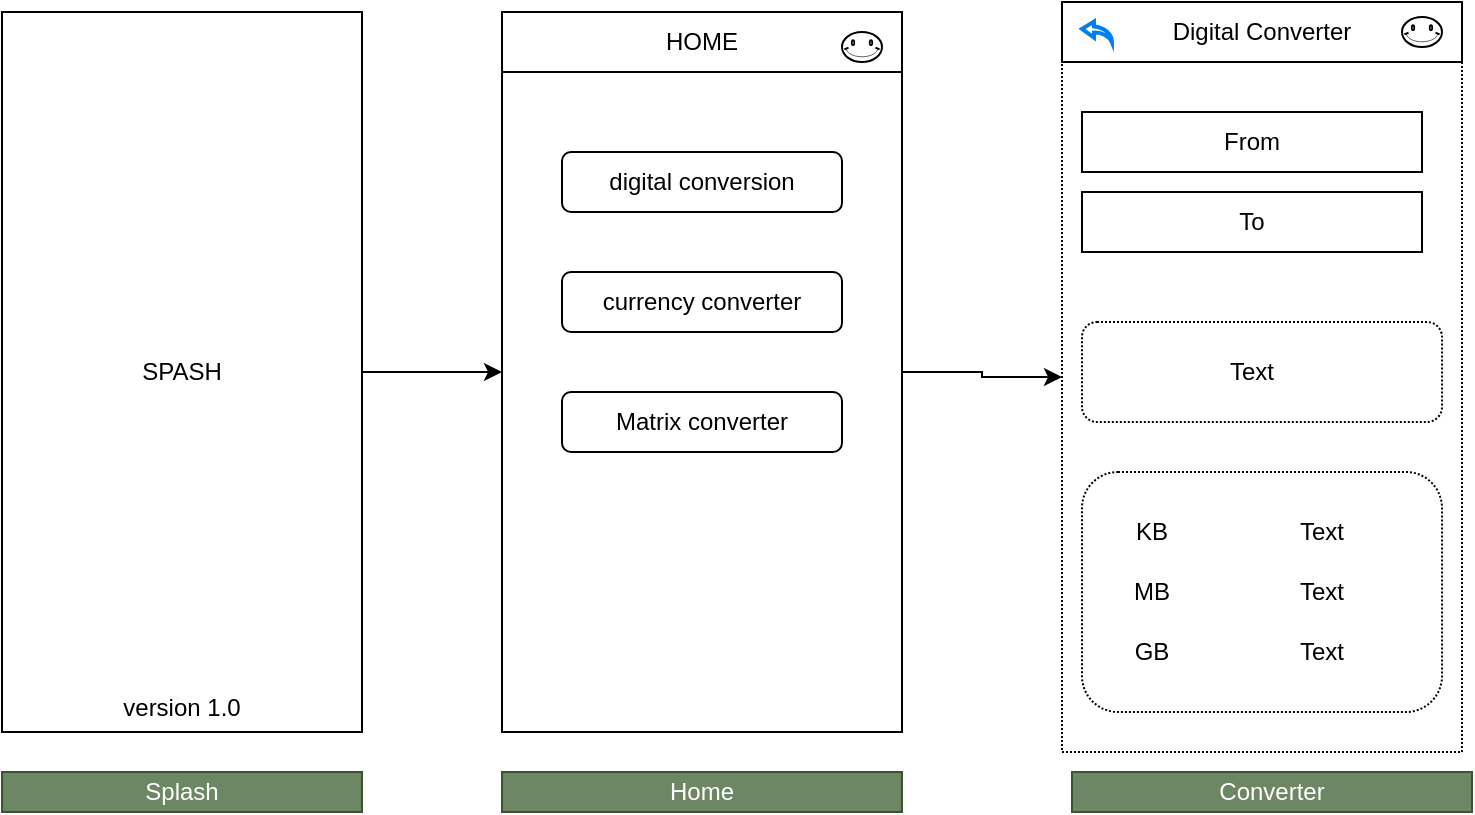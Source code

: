 <mxfile version="13.7.7" type="github">
  <diagram id="ta6PBadzDdm5cl-u1WsI" name="Page-1">
    <mxGraphModel dx="834" dy="664" grid="1" gridSize="10" guides="1" tooltips="1" connect="1" arrows="1" fold="1" page="1" pageScale="1" pageWidth="850" pageHeight="1100" math="0" shadow="0">
      <root>
        <mxCell id="0" />
        <mxCell id="1" parent="0" />
        <mxCell id="POKG0Q2TSCIZMKV6Gm3p-7" style="edgeStyle=orthogonalEdgeStyle;rounded=0;orthogonalLoop=1;jettySize=auto;html=1;entryX=0;entryY=0.5;entryDx=0;entryDy=0;" edge="1" parent="1" source="POKG0Q2TSCIZMKV6Gm3p-1" target="POKG0Q2TSCIZMKV6Gm3p-6">
          <mxGeometry relative="1" as="geometry" />
        </mxCell>
        <mxCell id="POKG0Q2TSCIZMKV6Gm3p-1" value="SPASH" style="rounded=0;whiteSpace=wrap;html=1;" vertex="1" parent="1">
          <mxGeometry x="60" y="180" width="180" height="360" as="geometry" />
        </mxCell>
        <mxCell id="POKG0Q2TSCIZMKV6Gm3p-4" value="&lt;div&gt;version 1.0&lt;/div&gt;&lt;div&gt;&lt;br&gt;&lt;/div&gt;" style="text;html=1;strokeColor=none;fillColor=none;align=center;verticalAlign=middle;whiteSpace=wrap;rounded=0;" vertex="1" parent="1">
          <mxGeometry x="90" y="530" width="120" height="10" as="geometry" />
        </mxCell>
        <mxCell id="POKG0Q2TSCIZMKV6Gm3p-18" style="edgeStyle=orthogonalEdgeStyle;rounded=0;orthogonalLoop=1;jettySize=auto;html=1;entryX=0;entryY=0.5;entryDx=0;entryDy=0;" edge="1" parent="1" source="POKG0Q2TSCIZMKV6Gm3p-6" target="POKG0Q2TSCIZMKV6Gm3p-17">
          <mxGeometry relative="1" as="geometry" />
        </mxCell>
        <mxCell id="POKG0Q2TSCIZMKV6Gm3p-6" value="" style="rounded=0;whiteSpace=wrap;html=1;" vertex="1" parent="1">
          <mxGeometry x="310" y="180" width="200" height="360" as="geometry" />
        </mxCell>
        <mxCell id="POKG0Q2TSCIZMKV6Gm3p-9" value="digital conversion" style="rounded=1;whiteSpace=wrap;html=1;" vertex="1" parent="1">
          <mxGeometry x="340" y="250" width="140" height="30" as="geometry" />
        </mxCell>
        <mxCell id="POKG0Q2TSCIZMKV6Gm3p-10" value="currency converter" style="rounded=1;whiteSpace=wrap;html=1;" vertex="1" parent="1">
          <mxGeometry x="340" y="310" width="140" height="30" as="geometry" />
        </mxCell>
        <mxCell id="POKG0Q2TSCIZMKV6Gm3p-11" value="Matrix converter" style="rounded=1;whiteSpace=wrap;html=1;" vertex="1" parent="1">
          <mxGeometry x="340" y="370" width="140" height="30" as="geometry" />
        </mxCell>
        <mxCell id="POKG0Q2TSCIZMKV6Gm3p-12" value="Splash" style="text;html=1;strokeColor=#3A5431;fillColor=#6d8764;align=center;verticalAlign=middle;whiteSpace=wrap;rounded=0;fontColor=#ffffff;" vertex="1" parent="1">
          <mxGeometry x="60" y="560" width="180" height="20" as="geometry" />
        </mxCell>
        <mxCell id="POKG0Q2TSCIZMKV6Gm3p-13" value="Home" style="text;html=1;strokeColor=#3A5431;fillColor=#6d8764;align=center;verticalAlign=middle;whiteSpace=wrap;rounded=0;fontColor=#ffffff;" vertex="1" parent="1">
          <mxGeometry x="310" y="560" width="200" height="20" as="geometry" />
        </mxCell>
        <mxCell id="POKG0Q2TSCIZMKV6Gm3p-14" value="HOME" style="rounded=0;whiteSpace=wrap;html=1;" vertex="1" parent="1">
          <mxGeometry x="310" y="180" width="200" height="30" as="geometry" />
        </mxCell>
        <mxCell id="POKG0Q2TSCIZMKV6Gm3p-15" value="" style="verticalLabelPosition=bottom;verticalAlign=top;html=1;shape=mxgraph.basic.smiley" vertex="1" parent="1">
          <mxGeometry x="480" y="190" width="20" height="15" as="geometry" />
        </mxCell>
        <mxCell id="POKG0Q2TSCIZMKV6Gm3p-17" value="" style="rounded=0;whiteSpace=wrap;html=1;dashed=1;dashPattern=1 1;" vertex="1" parent="1">
          <mxGeometry x="590" y="175" width="200" height="375" as="geometry" />
        </mxCell>
        <mxCell id="POKG0Q2TSCIZMKV6Gm3p-19" value="Digital Converter" style="rounded=0;whiteSpace=wrap;html=1;" vertex="1" parent="1">
          <mxGeometry x="590" y="175" width="200" height="30" as="geometry" />
        </mxCell>
        <mxCell id="POKG0Q2TSCIZMKV6Gm3p-23" value="From" style="rounded=0;whiteSpace=wrap;html=1;" vertex="1" parent="1">
          <mxGeometry x="600" y="230" width="170" height="30" as="geometry" />
        </mxCell>
        <mxCell id="POKG0Q2TSCIZMKV6Gm3p-27" value="To" style="rounded=0;whiteSpace=wrap;html=1;" vertex="1" parent="1">
          <mxGeometry x="600" y="270" width="170" height="30" as="geometry" />
        </mxCell>
        <mxCell id="POKG0Q2TSCIZMKV6Gm3p-32" value="" style="rounded=1;whiteSpace=wrap;html=1;dashed=1;dashPattern=1 1;" vertex="1" parent="1">
          <mxGeometry x="600" y="410" width="180" height="120" as="geometry" />
        </mxCell>
        <mxCell id="POKG0Q2TSCIZMKV6Gm3p-34" value="" style="rounded=1;whiteSpace=wrap;html=1;dashed=1;dashPattern=1 1;" vertex="1" parent="1">
          <mxGeometry x="600" y="335" width="180" height="50" as="geometry" />
        </mxCell>
        <mxCell id="POKG0Q2TSCIZMKV6Gm3p-36" value="KB" style="text;html=1;strokeColor=none;fillColor=none;align=center;verticalAlign=middle;whiteSpace=wrap;rounded=0;dashed=1;dashPattern=1 1;" vertex="1" parent="1">
          <mxGeometry x="610" y="430" width="50" height="20" as="geometry" />
        </mxCell>
        <mxCell id="POKG0Q2TSCIZMKV6Gm3p-37" value="MB" style="text;html=1;strokeColor=none;fillColor=none;align=center;verticalAlign=middle;whiteSpace=wrap;rounded=0;dashed=1;dashPattern=1 1;" vertex="1" parent="1">
          <mxGeometry x="610" y="460" width="50" height="20" as="geometry" />
        </mxCell>
        <mxCell id="POKG0Q2TSCIZMKV6Gm3p-38" value="GB" style="text;html=1;strokeColor=none;fillColor=none;align=center;verticalAlign=middle;whiteSpace=wrap;rounded=0;dashed=1;dashPattern=1 1;" vertex="1" parent="1">
          <mxGeometry x="610" y="490" width="50" height="20" as="geometry" />
        </mxCell>
        <mxCell id="POKG0Q2TSCIZMKV6Gm3p-39" value="Text" style="text;html=1;strokeColor=none;fillColor=none;align=center;verticalAlign=middle;whiteSpace=wrap;rounded=0;dashed=1;dashPattern=1 1;" vertex="1" parent="1">
          <mxGeometry x="620" y="350" width="130" height="20" as="geometry" />
        </mxCell>
        <mxCell id="POKG0Q2TSCIZMKV6Gm3p-40" value="Converter" style="text;html=1;strokeColor=#3A5431;fillColor=#6d8764;align=center;verticalAlign=middle;whiteSpace=wrap;rounded=0;fontColor=#ffffff;" vertex="1" parent="1">
          <mxGeometry x="595" y="560" width="200" height="20" as="geometry" />
        </mxCell>
        <mxCell id="POKG0Q2TSCIZMKV6Gm3p-41" value="Text" style="text;html=1;strokeColor=none;fillColor=none;align=center;verticalAlign=middle;whiteSpace=wrap;rounded=0;dashed=1;dashPattern=1 1;" vertex="1" parent="1">
          <mxGeometry x="700" y="430" width="40" height="20" as="geometry" />
        </mxCell>
        <mxCell id="POKG0Q2TSCIZMKV6Gm3p-42" value="Text" style="text;html=1;strokeColor=none;fillColor=none;align=center;verticalAlign=middle;whiteSpace=wrap;rounded=0;dashed=1;dashPattern=1 1;" vertex="1" parent="1">
          <mxGeometry x="700" y="460" width="40" height="20" as="geometry" />
        </mxCell>
        <mxCell id="POKG0Q2TSCIZMKV6Gm3p-43" value="Text" style="text;html=1;strokeColor=none;fillColor=none;align=center;verticalAlign=middle;whiteSpace=wrap;rounded=0;dashed=1;dashPattern=1 1;" vertex="1" parent="1">
          <mxGeometry x="700" y="490" width="40" height="20" as="geometry" />
        </mxCell>
        <mxCell id="POKG0Q2TSCIZMKV6Gm3p-46" value="" style="verticalLabelPosition=bottom;verticalAlign=top;html=1;shape=mxgraph.basic.smiley" vertex="1" parent="1">
          <mxGeometry x="760" y="182.5" width="20" height="15" as="geometry" />
        </mxCell>
        <mxCell id="POKG0Q2TSCIZMKV6Gm3p-48" value="" style="html=1;verticalLabelPosition=bottom;align=center;labelBackgroundColor=#ffffff;verticalAlign=top;strokeWidth=2;strokeColor=#0080F0;shadow=0;dashed=0;shape=mxgraph.ios7.icons.back;dashPattern=1 1;" vertex="1" parent="1">
          <mxGeometry x="600" y="184.75" width="15" height="10.5" as="geometry" />
        </mxCell>
      </root>
    </mxGraphModel>
  </diagram>
</mxfile>
